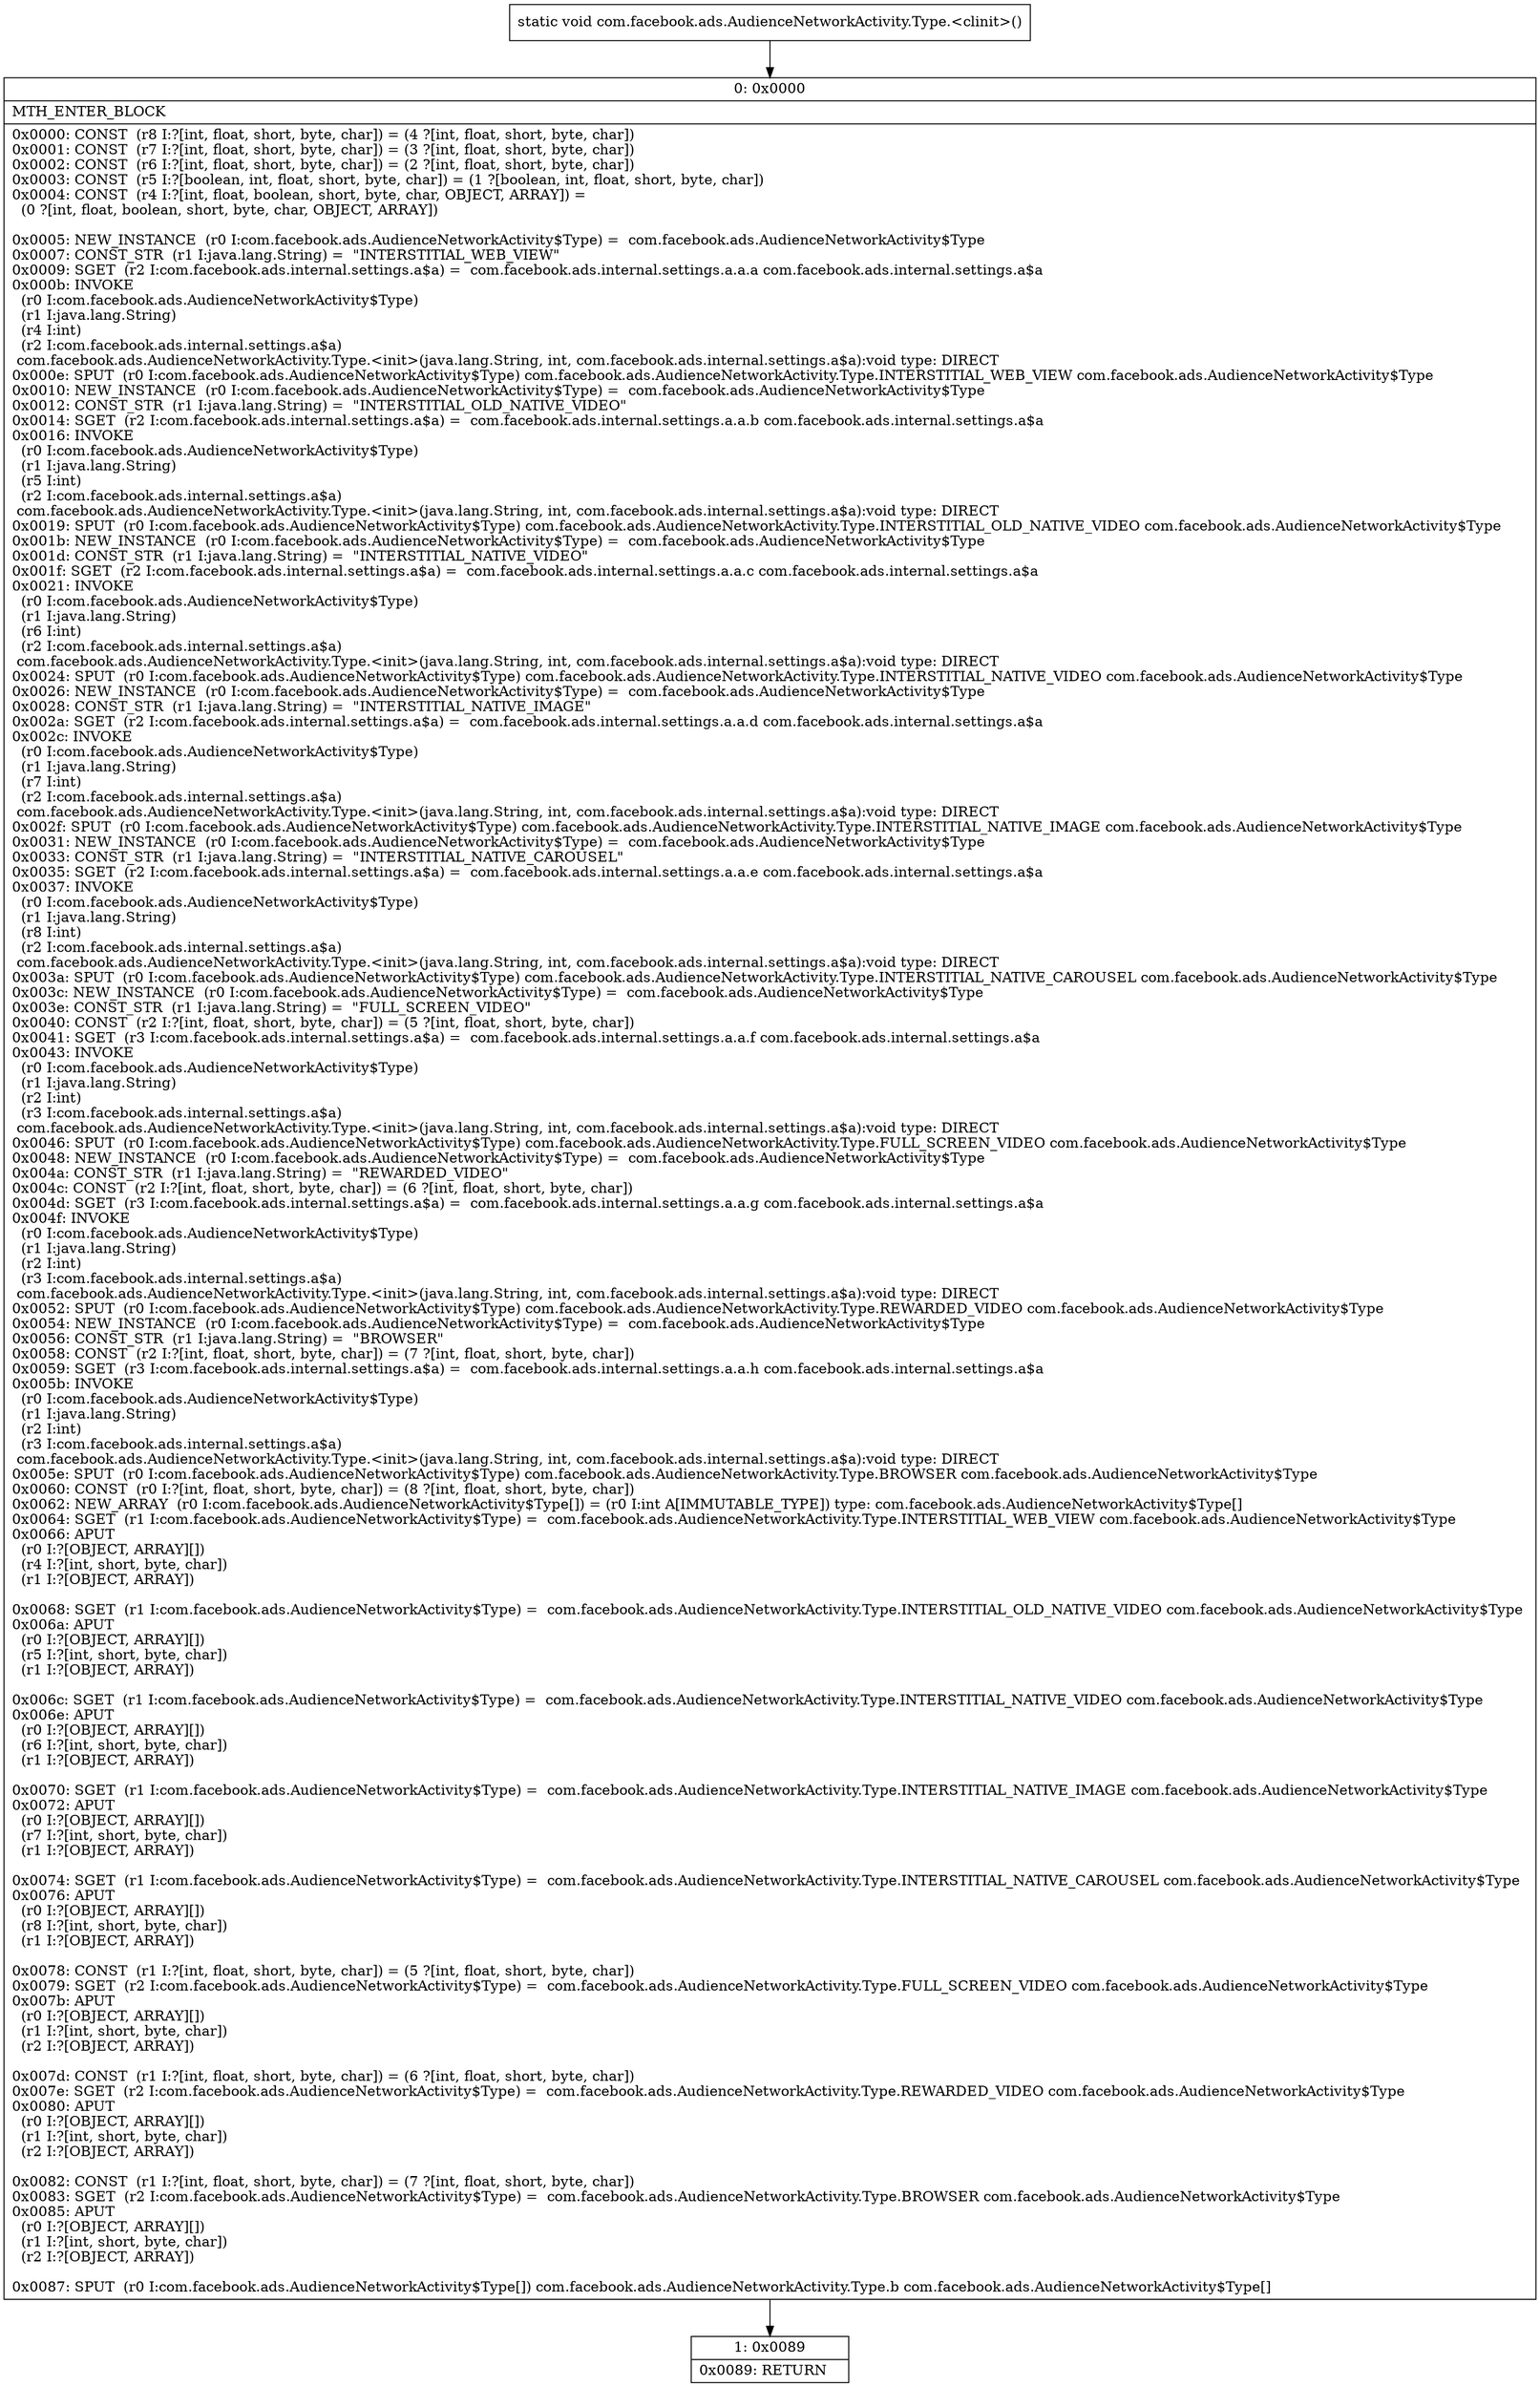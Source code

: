 digraph "CFG forcom.facebook.ads.AudienceNetworkActivity.Type.\<clinit\>()V" {
Node_0 [shape=record,label="{0\:\ 0x0000|MTH_ENTER_BLOCK\l|0x0000: CONST  (r8 I:?[int, float, short, byte, char]) = (4 ?[int, float, short, byte, char]) \l0x0001: CONST  (r7 I:?[int, float, short, byte, char]) = (3 ?[int, float, short, byte, char]) \l0x0002: CONST  (r6 I:?[int, float, short, byte, char]) = (2 ?[int, float, short, byte, char]) \l0x0003: CONST  (r5 I:?[boolean, int, float, short, byte, char]) = (1 ?[boolean, int, float, short, byte, char]) \l0x0004: CONST  (r4 I:?[int, float, boolean, short, byte, char, OBJECT, ARRAY]) = \l  (0 ?[int, float, boolean, short, byte, char, OBJECT, ARRAY])\l \l0x0005: NEW_INSTANCE  (r0 I:com.facebook.ads.AudienceNetworkActivity$Type) =  com.facebook.ads.AudienceNetworkActivity$Type \l0x0007: CONST_STR  (r1 I:java.lang.String) =  \"INTERSTITIAL_WEB_VIEW\" \l0x0009: SGET  (r2 I:com.facebook.ads.internal.settings.a$a) =  com.facebook.ads.internal.settings.a.a.a com.facebook.ads.internal.settings.a$a \l0x000b: INVOKE  \l  (r0 I:com.facebook.ads.AudienceNetworkActivity$Type)\l  (r1 I:java.lang.String)\l  (r4 I:int)\l  (r2 I:com.facebook.ads.internal.settings.a$a)\l com.facebook.ads.AudienceNetworkActivity.Type.\<init\>(java.lang.String, int, com.facebook.ads.internal.settings.a$a):void type: DIRECT \l0x000e: SPUT  (r0 I:com.facebook.ads.AudienceNetworkActivity$Type) com.facebook.ads.AudienceNetworkActivity.Type.INTERSTITIAL_WEB_VIEW com.facebook.ads.AudienceNetworkActivity$Type \l0x0010: NEW_INSTANCE  (r0 I:com.facebook.ads.AudienceNetworkActivity$Type) =  com.facebook.ads.AudienceNetworkActivity$Type \l0x0012: CONST_STR  (r1 I:java.lang.String) =  \"INTERSTITIAL_OLD_NATIVE_VIDEO\" \l0x0014: SGET  (r2 I:com.facebook.ads.internal.settings.a$a) =  com.facebook.ads.internal.settings.a.a.b com.facebook.ads.internal.settings.a$a \l0x0016: INVOKE  \l  (r0 I:com.facebook.ads.AudienceNetworkActivity$Type)\l  (r1 I:java.lang.String)\l  (r5 I:int)\l  (r2 I:com.facebook.ads.internal.settings.a$a)\l com.facebook.ads.AudienceNetworkActivity.Type.\<init\>(java.lang.String, int, com.facebook.ads.internal.settings.a$a):void type: DIRECT \l0x0019: SPUT  (r0 I:com.facebook.ads.AudienceNetworkActivity$Type) com.facebook.ads.AudienceNetworkActivity.Type.INTERSTITIAL_OLD_NATIVE_VIDEO com.facebook.ads.AudienceNetworkActivity$Type \l0x001b: NEW_INSTANCE  (r0 I:com.facebook.ads.AudienceNetworkActivity$Type) =  com.facebook.ads.AudienceNetworkActivity$Type \l0x001d: CONST_STR  (r1 I:java.lang.String) =  \"INTERSTITIAL_NATIVE_VIDEO\" \l0x001f: SGET  (r2 I:com.facebook.ads.internal.settings.a$a) =  com.facebook.ads.internal.settings.a.a.c com.facebook.ads.internal.settings.a$a \l0x0021: INVOKE  \l  (r0 I:com.facebook.ads.AudienceNetworkActivity$Type)\l  (r1 I:java.lang.String)\l  (r6 I:int)\l  (r2 I:com.facebook.ads.internal.settings.a$a)\l com.facebook.ads.AudienceNetworkActivity.Type.\<init\>(java.lang.String, int, com.facebook.ads.internal.settings.a$a):void type: DIRECT \l0x0024: SPUT  (r0 I:com.facebook.ads.AudienceNetworkActivity$Type) com.facebook.ads.AudienceNetworkActivity.Type.INTERSTITIAL_NATIVE_VIDEO com.facebook.ads.AudienceNetworkActivity$Type \l0x0026: NEW_INSTANCE  (r0 I:com.facebook.ads.AudienceNetworkActivity$Type) =  com.facebook.ads.AudienceNetworkActivity$Type \l0x0028: CONST_STR  (r1 I:java.lang.String) =  \"INTERSTITIAL_NATIVE_IMAGE\" \l0x002a: SGET  (r2 I:com.facebook.ads.internal.settings.a$a) =  com.facebook.ads.internal.settings.a.a.d com.facebook.ads.internal.settings.a$a \l0x002c: INVOKE  \l  (r0 I:com.facebook.ads.AudienceNetworkActivity$Type)\l  (r1 I:java.lang.String)\l  (r7 I:int)\l  (r2 I:com.facebook.ads.internal.settings.a$a)\l com.facebook.ads.AudienceNetworkActivity.Type.\<init\>(java.lang.String, int, com.facebook.ads.internal.settings.a$a):void type: DIRECT \l0x002f: SPUT  (r0 I:com.facebook.ads.AudienceNetworkActivity$Type) com.facebook.ads.AudienceNetworkActivity.Type.INTERSTITIAL_NATIVE_IMAGE com.facebook.ads.AudienceNetworkActivity$Type \l0x0031: NEW_INSTANCE  (r0 I:com.facebook.ads.AudienceNetworkActivity$Type) =  com.facebook.ads.AudienceNetworkActivity$Type \l0x0033: CONST_STR  (r1 I:java.lang.String) =  \"INTERSTITIAL_NATIVE_CAROUSEL\" \l0x0035: SGET  (r2 I:com.facebook.ads.internal.settings.a$a) =  com.facebook.ads.internal.settings.a.a.e com.facebook.ads.internal.settings.a$a \l0x0037: INVOKE  \l  (r0 I:com.facebook.ads.AudienceNetworkActivity$Type)\l  (r1 I:java.lang.String)\l  (r8 I:int)\l  (r2 I:com.facebook.ads.internal.settings.a$a)\l com.facebook.ads.AudienceNetworkActivity.Type.\<init\>(java.lang.String, int, com.facebook.ads.internal.settings.a$a):void type: DIRECT \l0x003a: SPUT  (r0 I:com.facebook.ads.AudienceNetworkActivity$Type) com.facebook.ads.AudienceNetworkActivity.Type.INTERSTITIAL_NATIVE_CAROUSEL com.facebook.ads.AudienceNetworkActivity$Type \l0x003c: NEW_INSTANCE  (r0 I:com.facebook.ads.AudienceNetworkActivity$Type) =  com.facebook.ads.AudienceNetworkActivity$Type \l0x003e: CONST_STR  (r1 I:java.lang.String) =  \"FULL_SCREEN_VIDEO\" \l0x0040: CONST  (r2 I:?[int, float, short, byte, char]) = (5 ?[int, float, short, byte, char]) \l0x0041: SGET  (r3 I:com.facebook.ads.internal.settings.a$a) =  com.facebook.ads.internal.settings.a.a.f com.facebook.ads.internal.settings.a$a \l0x0043: INVOKE  \l  (r0 I:com.facebook.ads.AudienceNetworkActivity$Type)\l  (r1 I:java.lang.String)\l  (r2 I:int)\l  (r3 I:com.facebook.ads.internal.settings.a$a)\l com.facebook.ads.AudienceNetworkActivity.Type.\<init\>(java.lang.String, int, com.facebook.ads.internal.settings.a$a):void type: DIRECT \l0x0046: SPUT  (r0 I:com.facebook.ads.AudienceNetworkActivity$Type) com.facebook.ads.AudienceNetworkActivity.Type.FULL_SCREEN_VIDEO com.facebook.ads.AudienceNetworkActivity$Type \l0x0048: NEW_INSTANCE  (r0 I:com.facebook.ads.AudienceNetworkActivity$Type) =  com.facebook.ads.AudienceNetworkActivity$Type \l0x004a: CONST_STR  (r1 I:java.lang.String) =  \"REWARDED_VIDEO\" \l0x004c: CONST  (r2 I:?[int, float, short, byte, char]) = (6 ?[int, float, short, byte, char]) \l0x004d: SGET  (r3 I:com.facebook.ads.internal.settings.a$a) =  com.facebook.ads.internal.settings.a.a.g com.facebook.ads.internal.settings.a$a \l0x004f: INVOKE  \l  (r0 I:com.facebook.ads.AudienceNetworkActivity$Type)\l  (r1 I:java.lang.String)\l  (r2 I:int)\l  (r3 I:com.facebook.ads.internal.settings.a$a)\l com.facebook.ads.AudienceNetworkActivity.Type.\<init\>(java.lang.String, int, com.facebook.ads.internal.settings.a$a):void type: DIRECT \l0x0052: SPUT  (r0 I:com.facebook.ads.AudienceNetworkActivity$Type) com.facebook.ads.AudienceNetworkActivity.Type.REWARDED_VIDEO com.facebook.ads.AudienceNetworkActivity$Type \l0x0054: NEW_INSTANCE  (r0 I:com.facebook.ads.AudienceNetworkActivity$Type) =  com.facebook.ads.AudienceNetworkActivity$Type \l0x0056: CONST_STR  (r1 I:java.lang.String) =  \"BROWSER\" \l0x0058: CONST  (r2 I:?[int, float, short, byte, char]) = (7 ?[int, float, short, byte, char]) \l0x0059: SGET  (r3 I:com.facebook.ads.internal.settings.a$a) =  com.facebook.ads.internal.settings.a.a.h com.facebook.ads.internal.settings.a$a \l0x005b: INVOKE  \l  (r0 I:com.facebook.ads.AudienceNetworkActivity$Type)\l  (r1 I:java.lang.String)\l  (r2 I:int)\l  (r3 I:com.facebook.ads.internal.settings.a$a)\l com.facebook.ads.AudienceNetworkActivity.Type.\<init\>(java.lang.String, int, com.facebook.ads.internal.settings.a$a):void type: DIRECT \l0x005e: SPUT  (r0 I:com.facebook.ads.AudienceNetworkActivity$Type) com.facebook.ads.AudienceNetworkActivity.Type.BROWSER com.facebook.ads.AudienceNetworkActivity$Type \l0x0060: CONST  (r0 I:?[int, float, short, byte, char]) = (8 ?[int, float, short, byte, char]) \l0x0062: NEW_ARRAY  (r0 I:com.facebook.ads.AudienceNetworkActivity$Type[]) = (r0 I:int A[IMMUTABLE_TYPE]) type: com.facebook.ads.AudienceNetworkActivity$Type[] \l0x0064: SGET  (r1 I:com.facebook.ads.AudienceNetworkActivity$Type) =  com.facebook.ads.AudienceNetworkActivity.Type.INTERSTITIAL_WEB_VIEW com.facebook.ads.AudienceNetworkActivity$Type \l0x0066: APUT  \l  (r0 I:?[OBJECT, ARRAY][])\l  (r4 I:?[int, short, byte, char])\l  (r1 I:?[OBJECT, ARRAY])\l \l0x0068: SGET  (r1 I:com.facebook.ads.AudienceNetworkActivity$Type) =  com.facebook.ads.AudienceNetworkActivity.Type.INTERSTITIAL_OLD_NATIVE_VIDEO com.facebook.ads.AudienceNetworkActivity$Type \l0x006a: APUT  \l  (r0 I:?[OBJECT, ARRAY][])\l  (r5 I:?[int, short, byte, char])\l  (r1 I:?[OBJECT, ARRAY])\l \l0x006c: SGET  (r1 I:com.facebook.ads.AudienceNetworkActivity$Type) =  com.facebook.ads.AudienceNetworkActivity.Type.INTERSTITIAL_NATIVE_VIDEO com.facebook.ads.AudienceNetworkActivity$Type \l0x006e: APUT  \l  (r0 I:?[OBJECT, ARRAY][])\l  (r6 I:?[int, short, byte, char])\l  (r1 I:?[OBJECT, ARRAY])\l \l0x0070: SGET  (r1 I:com.facebook.ads.AudienceNetworkActivity$Type) =  com.facebook.ads.AudienceNetworkActivity.Type.INTERSTITIAL_NATIVE_IMAGE com.facebook.ads.AudienceNetworkActivity$Type \l0x0072: APUT  \l  (r0 I:?[OBJECT, ARRAY][])\l  (r7 I:?[int, short, byte, char])\l  (r1 I:?[OBJECT, ARRAY])\l \l0x0074: SGET  (r1 I:com.facebook.ads.AudienceNetworkActivity$Type) =  com.facebook.ads.AudienceNetworkActivity.Type.INTERSTITIAL_NATIVE_CAROUSEL com.facebook.ads.AudienceNetworkActivity$Type \l0x0076: APUT  \l  (r0 I:?[OBJECT, ARRAY][])\l  (r8 I:?[int, short, byte, char])\l  (r1 I:?[OBJECT, ARRAY])\l \l0x0078: CONST  (r1 I:?[int, float, short, byte, char]) = (5 ?[int, float, short, byte, char]) \l0x0079: SGET  (r2 I:com.facebook.ads.AudienceNetworkActivity$Type) =  com.facebook.ads.AudienceNetworkActivity.Type.FULL_SCREEN_VIDEO com.facebook.ads.AudienceNetworkActivity$Type \l0x007b: APUT  \l  (r0 I:?[OBJECT, ARRAY][])\l  (r1 I:?[int, short, byte, char])\l  (r2 I:?[OBJECT, ARRAY])\l \l0x007d: CONST  (r1 I:?[int, float, short, byte, char]) = (6 ?[int, float, short, byte, char]) \l0x007e: SGET  (r2 I:com.facebook.ads.AudienceNetworkActivity$Type) =  com.facebook.ads.AudienceNetworkActivity.Type.REWARDED_VIDEO com.facebook.ads.AudienceNetworkActivity$Type \l0x0080: APUT  \l  (r0 I:?[OBJECT, ARRAY][])\l  (r1 I:?[int, short, byte, char])\l  (r2 I:?[OBJECT, ARRAY])\l \l0x0082: CONST  (r1 I:?[int, float, short, byte, char]) = (7 ?[int, float, short, byte, char]) \l0x0083: SGET  (r2 I:com.facebook.ads.AudienceNetworkActivity$Type) =  com.facebook.ads.AudienceNetworkActivity.Type.BROWSER com.facebook.ads.AudienceNetworkActivity$Type \l0x0085: APUT  \l  (r0 I:?[OBJECT, ARRAY][])\l  (r1 I:?[int, short, byte, char])\l  (r2 I:?[OBJECT, ARRAY])\l \l0x0087: SPUT  (r0 I:com.facebook.ads.AudienceNetworkActivity$Type[]) com.facebook.ads.AudienceNetworkActivity.Type.b com.facebook.ads.AudienceNetworkActivity$Type[] \l}"];
Node_1 [shape=record,label="{1\:\ 0x0089|0x0089: RETURN   \l}"];
MethodNode[shape=record,label="{static void com.facebook.ads.AudienceNetworkActivity.Type.\<clinit\>() }"];
MethodNode -> Node_0;
Node_0 -> Node_1;
}

